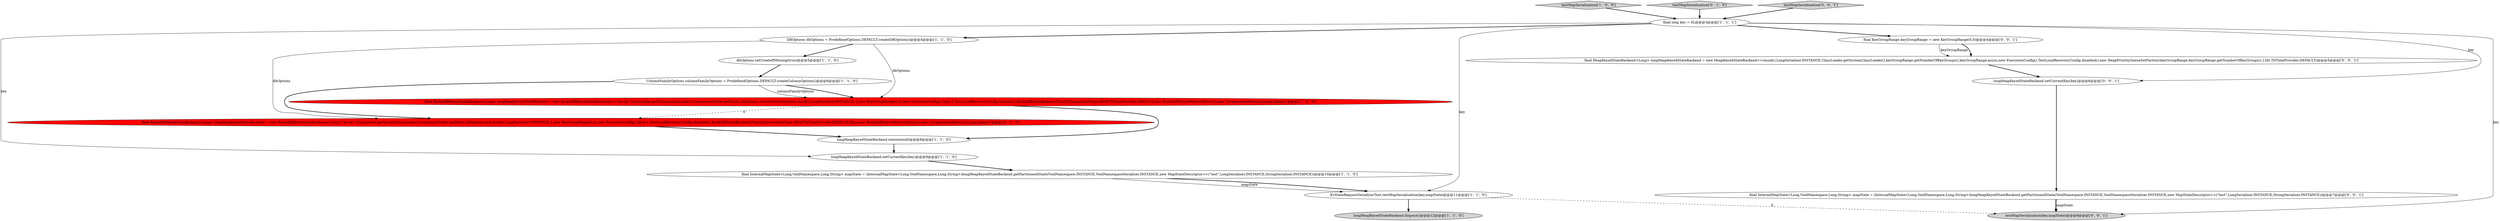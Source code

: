 digraph {
4 [style = filled, label = "longHeapKeyedStateBackend.restore(null)@@@8@@@['1', '1', '0']", fillcolor = white, shape = ellipse image = "AAA0AAABBB1BBB"];
16 [style = filled, label = "final HeapKeyedStateBackend<Long> longHeapKeyedStateBackend = new HeapKeyedStateBackend<>(mock(),LongSerializer.INSTANCE,ClassLoader.getSystemClassLoader(),keyGroupRange.getNumberOfKeyGroups(),keyGroupRange,async,new ExecutionConfig(),TestLocalRecoveryConfig.disabled(),new HeapPriorityQueueSetFactory(keyGroupRange,keyGroupRange.getNumberOfKeyGroups(),128),TtlTimeProvider.DEFAULT)@@@5@@@['0', '0', '1']", fillcolor = white, shape = ellipse image = "AAA0AAABBB3BBB"];
1 [style = filled, label = "dbOptions.setCreateIfMissing(true)@@@5@@@['1', '1', '0']", fillcolor = white, shape = ellipse image = "AAA0AAABBB1BBB"];
0 [style = filled, label = "final InternalMapState<Long,VoidNamespace,Long,String> mapState = (InternalMapState<Long,VoidNamespace,Long,String>)longHeapKeyedStateBackend.getPartitionedState(VoidNamespace.INSTANCE,VoidNamespaceSerializer.INSTANCE,new MapStateDescriptor<>(\"test\",LongSerializer.INSTANCE,StringSerializer.INSTANCE))@@@10@@@['1', '1', '0']", fillcolor = white, shape = ellipse image = "AAA0AAABBB1BBB"];
5 [style = filled, label = "longHeapKeyedStateBackend.dispose()@@@12@@@['1', '1', '0']", fillcolor = lightgray, shape = ellipse image = "AAA0AAABBB1BBB"];
14 [style = filled, label = "testMapSerialization(key,mapState)@@@8@@@['0', '0', '1']", fillcolor = lightgray, shape = ellipse image = "AAA0AAABBB3BBB"];
15 [style = filled, label = "longHeapKeyedStateBackend.setCurrentKey(key)@@@6@@@['0', '0', '1']", fillcolor = white, shape = ellipse image = "AAA0AAABBB3BBB"];
2 [style = filled, label = "longHeapKeyedStateBackend.setCurrentKey(key)@@@9@@@['1', '1', '0']", fillcolor = white, shape = ellipse image = "AAA0AAABBB1BBB"];
10 [style = filled, label = "testMapSerialization['1', '0', '0']", fillcolor = lightgray, shape = diamond image = "AAA0AAABBB1BBB"];
11 [style = filled, label = "final RocksDBKeyedStateBackend<Long> longHeapKeyedStateBackend = new RocksDBKeyedStateBackend<Long>(\"no-op\",ClassLoader.getSystemClassLoader(),temporaryFolder.getRoot(),dbOptions,null,mock(),LongSerializer.INSTANCE,1,new KeyGroupRange(0,0),new ExecutionConfig(),false,1,TestLocalRecoveryConfig.disabled(),RocksDBStateBackend.PriorityQueueStateType.HEAP,TtlTimeProvider.DEFAULT,false,new RocksDBNativeMetricOptions(),new UnregisteredMetricsGroup())@@@7@@@['0', '1', '0']", fillcolor = red, shape = ellipse image = "AAA1AAABBB2BBB"];
12 [style = filled, label = "testMapSerialization['0', '1', '0']", fillcolor = lightgray, shape = diamond image = "AAA0AAABBB2BBB"];
17 [style = filled, label = "testMapSerialization['0', '0', '1']", fillcolor = lightgray, shape = diamond image = "AAA0AAABBB3BBB"];
7 [style = filled, label = "DBOptions dbOptions = PredefinedOptions.DEFAULT.createDBOptions()@@@4@@@['1', '1', '0']", fillcolor = white, shape = ellipse image = "AAA0AAABBB1BBB"];
6 [style = filled, label = "final RocksDBKeyedStateBackend<Long> longHeapKeyedStateBackend = new RocksDBKeyedStateBackend<>(\"no-op\",ClassLoader.getSystemClassLoader(),temporaryFolder.getRoot(),dbOptions,columnFamilyOptions,mock(),LongSerializer.INSTANCE,1,new KeyGroupRange(0,0),new ExecutionConfig(),false,1,TestLocalRecoveryConfig.disabled(),RocksDBStateBackend.PriorityQueueStateType.HEAP,TtlTimeProvider.DEFAULT,new RocksDBNativeMetricOptions(),new UnregisteredMetricsGroup())@@@7@@@['1', '0', '0']", fillcolor = red, shape = ellipse image = "AAA1AAABBB1BBB"];
3 [style = filled, label = "ColumnFamilyOptions columnFamilyOptions = PredefinedOptions.DEFAULT.createColumnOptions()@@@6@@@['1', '1', '0']", fillcolor = white, shape = ellipse image = "AAA0AAABBB1BBB"];
13 [style = filled, label = "final KeyGroupRange keyGroupRange = new KeyGroupRange(0,0)@@@4@@@['0', '0', '1']", fillcolor = white, shape = ellipse image = "AAA0AAABBB3BBB"];
9 [style = filled, label = "KvStateRequestSerializerTest.testMapSerialization(key,mapState)@@@11@@@['1', '1', '0']", fillcolor = white, shape = ellipse image = "AAA0AAABBB1BBB"];
18 [style = filled, label = "final InternalMapState<Long,VoidNamespace,Long,String> mapState = (InternalMapState<Long,VoidNamespace,Long,String>)longHeapKeyedStateBackend.getPartitionedState(VoidNamespace.INSTANCE,VoidNamespaceSerializer.INSTANCE,new MapStateDescriptor<>(\"test\",LongSerializer.INSTANCE,StringSerializer.INSTANCE))@@@7@@@['0', '0', '1']", fillcolor = white, shape = ellipse image = "AAA0AAABBB3BBB"];
8 [style = filled, label = "final long key = 0L@@@3@@@['1', '1', '1']", fillcolor = white, shape = ellipse image = "AAA0AAABBB1BBB"];
17->8 [style = bold, label=""];
16->15 [style = bold, label=""];
7->11 [style = solid, label="dbOptions"];
0->9 [style = bold, label=""];
7->1 [style = bold, label=""];
13->16 [style = solid, label="keyGroupRange"];
11->4 [style = bold, label=""];
6->11 [style = dashed, label="0"];
1->3 [style = bold, label=""];
3->11 [style = bold, label=""];
3->6 [style = bold, label=""];
4->2 [style = bold, label=""];
8->14 [style = solid, label="key"];
15->18 [style = bold, label=""];
13->16 [style = bold, label=""];
7->6 [style = solid, label="dbOptions"];
3->6 [style = solid, label="columnFamilyOptions"];
8->7 [style = bold, label=""];
0->9 [style = solid, label="mapState"];
8->15 [style = solid, label="key"];
6->4 [style = bold, label=""];
2->0 [style = bold, label=""];
9->14 [style = dashed, label="0"];
10->8 [style = bold, label=""];
12->8 [style = bold, label=""];
18->14 [style = solid, label="mapState"];
9->5 [style = bold, label=""];
8->2 [style = solid, label="key"];
18->14 [style = bold, label=""];
8->13 [style = bold, label=""];
8->9 [style = solid, label="key"];
}
